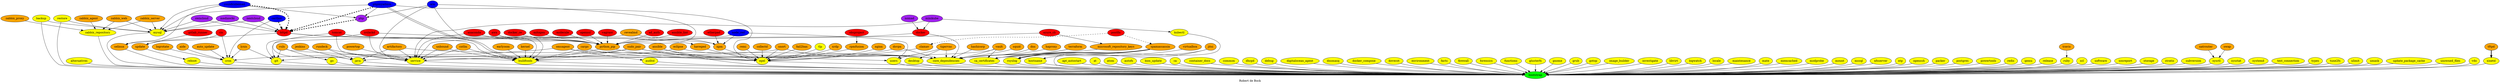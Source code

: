 digraph hierarchy {
  label = "Robert de Bock" ;
  {
    ad_auth [fillcolor=red style=filled]
    aide [fillcolor=orange style=filled]
    alternatives [fillcolor=yellow style=filled]
    anaconda [fillcolor=red style=filled]
    ansible [fillcolor=orange style=filled]
    ansible_lint [fillcolor=red style=filled]
    apt_autostart [fillcolor=yellow style=filled]
    ara [fillcolor=blue style=filled]
    artifactory [fillcolor=orange style=filled]
    at [fillcolor=yellow style=filled]
    atom [fillcolor=yellow style=filled]
    auditd [fillcolor=yellow style=filled]
    autofs [fillcolor=yellow style=filled]
    auto_update [fillcolor=orange style=filled]
    awx [fillcolor=red style=filled]
    azure_cli [fillcolor=red style=filled]
    backup [fillcolor=yellow style=filled]
    bios_update [fillcolor=yellow style=filled]
    bootstrap [fillcolor=green style=filled]
    buildtools [fillcolor=yellow style=filled]
    ca [fillcolor=yellow style=filled]
    ca_certificates [fillcolor=yellow style=filled]
    cargo [fillcolor=orange style=filled]
    certbot [fillcolor=blue style=filled]
    cis [fillcolor=red style=filled]
    clamav [fillcolor=orange style=filled]
    cntlm [fillcolor=orange style=filled]
    collectd [fillcolor=orange style=filled]
    container_docs [fillcolor=yellow style=filled]
    common [fillcolor=yellow style=filled]
    core_dependencies [fillcolor=yellow style=filled]
    cron [fillcolor=yellow style=filled]
    dhcpd [fillcolor=yellow style=filled]
    debug [fillcolor=yellow style=filled]
    desktop [fillcolor=yellow style=filled]
    "digitalocean_agent" [fillcolor=yellow style=filled]
    dns [fillcolor=orange style=filled]
    dnsmasq [fillcolor=yellow style=filled]
    docker [fillcolor=red style=filled]
    docker_ce [fillcolor=red style=filled]
    docker_compose [fillcolor=yellow style=filled]
    dovecot [fillcolor=yellow style=filled]
    dsvpn [fillcolor=orange style=filled]
    earlyoom [fillcolor=orange style=filled]
    eclipse [fillcolor=orange style=filled]
    environment [fillcolor=yellow style=filled]
    epel [fillcolor=yellow style=filled]
    etherpad [fillcolor=red style=filled]
    facts [fillcolor=yellow style=filled]
    fail2ban [fillcolor=orange style=filled]
    firewall [fillcolor=yellow style=filled]
    forensics [fillcolor=yellow style=filled]
    functions [fillcolor=yellow style=filled]
    git [fillcolor=yellow style=filled]
    gitlab_runner [fillcolor=red style=filled]
    glusterfs [fillcolor=yellow style=filled]
    gnome [fillcolor=yellow style=filled]
    grub [fillcolor=yellow style=filled]
    go [fillcolor=yellow style=filled]
    gotop [fillcolor=yellow style=filled]
    haveged [fillcolor=orange style=filled]
    haproxy [fillcolor=orange style=filled]
    hashicorp [fillcolor=orange style=filled]
    httpd [fillcolor=red style=filled]
    hostname [fillcolor=yellow style=filled]
    "image_builder" [fillcolor=yellow style=filled]
    investigate [fillcolor=yellow style=filled]
    irslackd [fillcolor=red style=filled]
    java [fillcolor=yellow style=filled]
    jenkins [fillcolor=orange style=filled]
    jitsi [fillcolor=orange style=filled]
    kernel [fillcolor=orange style=filled]
    kubectl [fillcolor=yellow style=filled]
    libvirt [fillcolor=yellow style=filled]
    logrotate [fillcolor=orange style=filled]
    logwatch [fillcolor=yellow style=filled]
    locale [fillcolor=yellow style=filled]
    lynis [fillcolor=orange style=filled]
    maintenance [fillcolor=yellow style=filled]
    mate [fillcolor=yellow style=filled]
    mediawiki [fillcolor=purple style=filled]
    memcached [fillcolor=yellow style=filled]
    microsoft_repository_keys [fillcolor=orange style=filled]
    minikube [fillcolor=purple style=filled]
    mitogen [fillcolor=red style=filled]
    modprobe [fillcolor=yellow style=filled]
    molecule [fillcolor=red style=filled]
    mount [fillcolor=yellow style=filled]
    mssql [fillcolor=yellow style=filled]
    mysql [fillcolor=yellow style=filled]
    natrouter [fillcolor=orange style=filled]
    nextcloud [fillcolor=purple style=filled]
    nfsserver [fillcolor=yellow style=filled]
    nginx [fillcolor=orange style=filled]
    node_red [fillcolor=blue style=filled]
    nomad [fillcolor=purple style=filled]
    npm [fillcolor=orange style=filled]
    ntp [fillcolor=yellow style=filled]
    obsproject [fillcolor=red style=filled]
    omsagent [fillcolor=orange style=filled]
    openssh [fillcolor=yellow style=filled]
    openssl [fillcolor=red style=filled]
    owncloud [fillcolor=purple style=filled]
    packer [fillcolor=yellow style=filled]
    php [fillcolor=purple style=filled]
    phpmyadmin [fillcolor=blue style=filled]
    postfix [fillcolor=red style=filled]
    postgres [fillcolor=yellow style=filled]
    powertop [fillcolor=orange style=filled]
    powertools [fillcolor=yellow style=filled]
    "python_pip" [fillcolor=orange style=filled]
    redis [fillcolor=yellow style=filled]
    qemu [fillcolor=yellow style=filled]
    reboot [fillcolor=yellow style=filled]
    release [fillcolor=yellow style=filled]
    remi [fillcolor=orange style=filled]
    revealmd [fillcolor=orange style=filled]
    restore [fillcolor=yellow style=filled]
    roundcubemail [fillcolor=blue style=filled]
    rpmfusion [fillcolor=orange style=filled]
    rsyslog [fillcolor=yellow style=filled]
    ruby [fillcolor=yellow style=filled]
    rundeck [fillcolor=orange style=filled]
    scl [fillcolor=yellow style=filled]
    selinux [fillcolor=orange style=filled]
    service [fillcolor=yellow style=filled]
    snort [fillcolor=orange style=filled]
    software [fillcolor=yellow style=filled]
    sosreport [fillcolor=yellow style=filled]
    spamassassin [fillcolor=orange style=filled]
    squid [fillcolor=orange style=filled]
    storage [fillcolor=yellow style=filled]
    stratis [fillcolor=yellow style=filled]
    "sudo_pair" [fillcolor=orange style=filled]
    subversion [fillcolor=yellow style=filled]
    swap [fillcolor=orange style=filled]
    sysctl [fillcolor=yellow style=filled]
    sysstat [fillcolor=yellow style=filled]
    systemd [fillcolor=yellow style=filled]
    terraform [fillcolor=orange style=filled]
    test_connection [fillcolor=yellow style=filled]
    tlp [fillcolor=yellow style=filled]
    tftpd [fillcolor=orange style=filled]
    tigervnc [fillcolor=orange style=filled]
    tomcat [fillcolor=red style=filled]
    travis [fillcolor=orange style=filled]
    types [fillcolor=yellow style=filled]
    tune2fs [fillcolor=yellow style=filled]
    ulimit [fillcolor=yellow style=filled]
    umask [fillcolor=yellow style=filled]
    unbound [fillcolor=orange style=filled]
    update [fillcolor=orange style=filled]
    update_package_cache [fillcolor=yellow style=filled]
    unowned_files [fillcolor=yellow style=filled]
    users [fillcolor=yellow style=filled]
    vuls [fillcolor=orange style=filled]
    vagrant [fillcolor=red style=filled]
    vault [fillcolor=orange style=filled]
    vdo [fillcolor=yellow style=filled]
    virtualbox [fillcolor=orange style=filled]
    xinetd [fillcolor=yellow style=filled]
    xrdp [fillcolor=orange style=filled]
    zabbix_repository [fillcolor=yellow style=filled]
    zabbix_agent [fillcolor=orange style=filled]
    zabbix_server [fillcolor=orange style=filled]
    zabbix_web [fillcolor=orange style=filled]
    zabbix_proxy [fillcolor=orange style=filled]
  }
  {alternatives ansible apt_autostart at atom auditd autofs backup bios_update buildtools ca ca_certificates common container_docs core_dependencies cron debug desktop dnsmasq dhcpd "digitalocean_agent" "docker_compose" dovecot environment epel facts firewall forensics functions git glusterfs gnome grub go gotop hostname image_builder investigate java kubectl libvirt logwatch locale maintenance mate memcached modprobe mount mysql mssql nfsserver ntp openssh packer postgres powertools qemu reboot redis release restore rsyslog ruby scl selinux service software sosreport storage stratis subversion sysctl sysstat systemd test_connection tune2fs types update_package_cache ulimit umask unowned_files users vdo xinetd zabbix_repository} -> bootstrap
  {ansible cargo clamav collectd fail2ban haveged nginx npm phpmyadmin "python_pip" remi rpmfusion snort "sudo_pair" tlp xrdp} -> epel
  update -> reboot
  {zabbix_agent zabbix_server zabbix_web zabbix_proxy} -> zabbix_repository
  postfix -> {spamassassin clamav} [style=dashed]
  travis -> ruby
  {ad_auth anaconda ansible_lint ara awx docker docker_ce httpd mitogen molecule openssl vagrant} -> "python_pip"
  {artifactory dns dsvpn docker eclipse haproxy hashicorp snort sudo_pair squid spamassassin terraform tigervnc vault} -> "core_dependencies"
  {etherpad irslackd node_red revealmd} -> npm
  vuls -> go
  tftpd -> xinetd  [penwidth=3]
  {ara phpmyadmin} -> {buildtools php}
  {backup mediawiki nextcloud owncloud phpmyadmin restore roundcubemail zabbix_server zabbix_web} -> mysql
  {certbot php phpmyadmin roundcubemail} -> httpd [style=dashed penwidth=3]
  {mediawiki nextcloud owncloud} -> httpd
  {awx cargo cntlm dsvpn earlyoom httpd kernel phpmyadmin "python_pip" unbound vuls} -> buildtools
  roundcubemail -> php
  {irslackd lynis revealmd sudo_pair vuls} -> git
  {"sudo_pair"} -> {buildtools}
  {artifactory eclipse jenkins rundeck tomcat} -> java
  {ara anaconda artifactory cntlm irslackd minikube node_red powertop rundeck snort tomcat unbound vault} -> service
  tomcat -> haveged
  spamassassin -> rsyslog [penwidth=3]
  {cis gitlab_runner} -> update
  {httpd roundcubemail} -> selinux
  {aide auto_update certbot cis logrotate lynis} -> cron
  obsproject -> rpmfusion
  minikube -> {kubectl docker}
  nomad -> docker
  omsagent -> {auditd cron users}
  tigervnc -> {desktop users}
  {jitsi "microsoft_repository_keys" terraform vault virtualbox} -> "ca_certificates"
  azure_cli -> {"microsoft_repository_keys" "python_pip"}
  {swap natrouter} -> sysctl
  jitsi -> hostname
  node_red -> users
}
